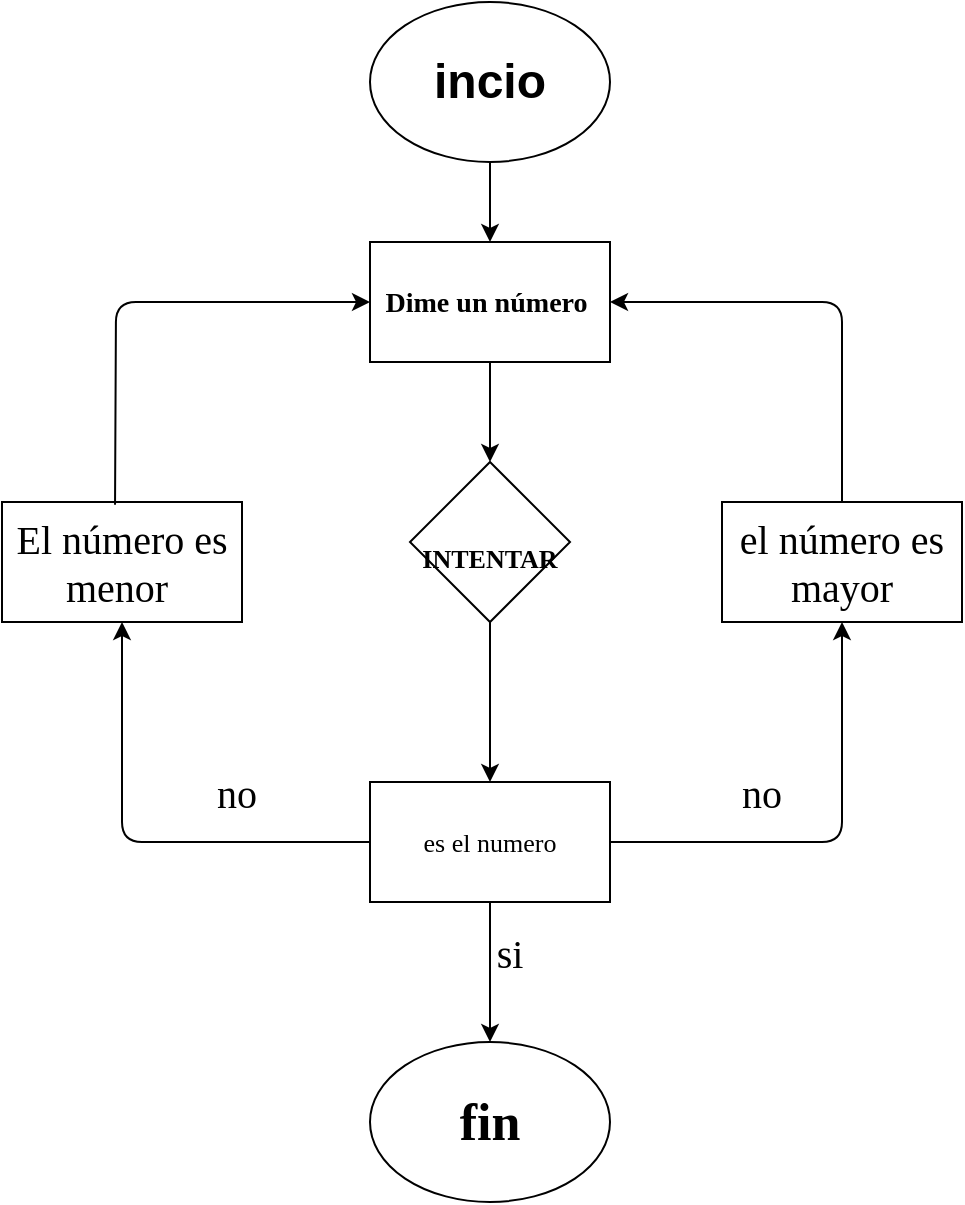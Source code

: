 <mxfile>
    <diagram id="mAsqVW4lwKB6qHYA1FAS" name="第 1 页">
        <mxGraphModel dx="671" dy="463" grid="1" gridSize="10" guides="1" tooltips="1" connect="1" arrows="1" fold="1" page="1" pageScale="1" pageWidth="827" pageHeight="1169" math="0" shadow="0">
            <root>
                <mxCell id="0"/>
                <mxCell id="1" parent="0"/>
                <mxCell id="2" value="&lt;h1&gt;incio&lt;/h1&gt;" style="ellipse;whiteSpace=wrap;html=1;align=center;" vertex="1" parent="1">
                    <mxGeometry x="354" y="40" width="120" height="80" as="geometry"/>
                </mxCell>
                <mxCell id="3" value="" style="endArrow=classic;html=1;exitX=0.5;exitY=1;exitDx=0;exitDy=0;" edge="1" parent="1" source="2">
                    <mxGeometry width="50" height="50" relative="1" as="geometry">
                        <mxPoint x="370" y="170" as="sourcePoint"/>
                        <mxPoint x="414" y="160" as="targetPoint"/>
                        <Array as="points"/>
                    </mxGeometry>
                </mxCell>
                <mxCell id="5" value="&lt;h3&gt;&lt;font face=&quot;Times New Roman&quot;&gt;Dime un número&amp;nbsp;&lt;/font&gt;&lt;/h3&gt;" style="rounded=0;whiteSpace=wrap;html=1;" vertex="1" parent="1">
                    <mxGeometry x="354" y="160" width="120" height="60" as="geometry"/>
                </mxCell>
                <mxCell id="6" value="&lt;h6&gt;&lt;font style=&quot;font-size: 13px&quot;&gt;INTENTAR&lt;/font&gt;&lt;/h6&gt;" style="rhombus;whiteSpace=wrap;html=1;fontFamily=Times New Roman;fontSize=60;" vertex="1" parent="1">
                    <mxGeometry x="374" y="270" width="80" height="80" as="geometry"/>
                </mxCell>
                <mxCell id="7" value="" style="endArrow=classic;html=1;fontFamily=Times New Roman;fontSize=60;exitX=0.5;exitY=1;exitDx=0;exitDy=0;" edge="1" parent="1" source="5" target="6">
                    <mxGeometry width="50" height="50" relative="1" as="geometry">
                        <mxPoint x="410" y="270" as="sourcePoint"/>
                        <mxPoint x="460" y="220" as="targetPoint"/>
                    </mxGeometry>
                </mxCell>
                <mxCell id="8" value="" style="endArrow=classic;html=1;fontFamily=Times New Roman;fontSize=60;exitX=0.5;exitY=1;exitDx=0;exitDy=0;" edge="1" parent="1" source="6" target="10">
                    <mxGeometry width="50" height="50" relative="1" as="geometry">
                        <mxPoint x="390" y="440" as="sourcePoint"/>
                        <mxPoint x="410" y="430" as="targetPoint"/>
                    </mxGeometry>
                </mxCell>
                <mxCell id="10" value="es el numero" style="rounded=0;whiteSpace=wrap;html=1;fontFamily=Times New Roman;fontSize=13;horizontal=1;verticalAlign=middle;" vertex="1" parent="1">
                    <mxGeometry x="354" y="430" width="120" height="60" as="geometry"/>
                </mxCell>
                <mxCell id="11" value="" style="endArrow=classic;html=1;fontFamily=Times New Roman;fontSize=13;exitX=0;exitY=0.5;exitDx=0;exitDy=0;" edge="1" parent="1" source="10" target="17">
                    <mxGeometry width="50" height="50" relative="1" as="geometry">
                        <mxPoint x="280" y="490" as="sourcePoint"/>
                        <mxPoint x="210" y="350" as="targetPoint"/>
                        <Array as="points">
                            <mxPoint x="230" y="460"/>
                        </Array>
                    </mxGeometry>
                </mxCell>
                <mxCell id="12" value="no&amp;nbsp;" style="text;html=1;strokeColor=none;fillColor=none;align=center;verticalAlign=middle;whiteSpace=wrap;rounded=0;fontFamily=Times New Roman;fontSize=20;" vertex="1" parent="1">
                    <mxGeometry x="260" y="420" width="60" height="30" as="geometry"/>
                </mxCell>
                <mxCell id="13" value="" style="endArrow=classic;html=1;fontFamily=Times New Roman;fontSize=13;exitX=0.5;exitY=1;exitDx=0;exitDy=0;" edge="1" parent="1" source="10" target="14">
                    <mxGeometry width="50" height="50" relative="1" as="geometry">
                        <mxPoint x="390" y="540" as="sourcePoint"/>
                        <mxPoint x="414" y="560" as="targetPoint"/>
                    </mxGeometry>
                </mxCell>
                <mxCell id="14" value="&lt;h1&gt;fin&lt;/h1&gt;" style="ellipse;whiteSpace=wrap;html=1;fontFamily=Times New Roman;fontSize=13;" vertex="1" parent="1">
                    <mxGeometry x="354" y="560" width="120" height="80" as="geometry"/>
                </mxCell>
                <mxCell id="15" value="si" style="text;html=1;strokeColor=none;fillColor=none;align=center;verticalAlign=middle;whiteSpace=wrap;rounded=0;fontFamily=Times New Roman;fontSize=20;" vertex="1" parent="1">
                    <mxGeometry x="394" y="500" width="60" height="30" as="geometry"/>
                </mxCell>
                <mxCell id="16" value="" style="endArrow=classic;html=1;fontFamily=Times New Roman;fontSize=20;exitX=1;exitY=0.5;exitDx=0;exitDy=0;entryX=0.5;entryY=1;entryDx=0;entryDy=0;" edge="1" parent="1" source="10" target="18">
                    <mxGeometry width="50" height="50" relative="1" as="geometry">
                        <mxPoint x="490" y="480" as="sourcePoint"/>
                        <mxPoint x="590" y="360" as="targetPoint"/>
                        <Array as="points">
                            <mxPoint x="590" y="460"/>
                        </Array>
                    </mxGeometry>
                </mxCell>
                <mxCell id="17" value="El número es menor&amp;nbsp;" style="rounded=0;whiteSpace=wrap;html=1;fontFamily=Times New Roman;fontSize=20;" vertex="1" parent="1">
                    <mxGeometry x="170" y="290" width="120" height="60" as="geometry"/>
                </mxCell>
                <mxCell id="18" value="el número es mayor" style="rounded=0;whiteSpace=wrap;html=1;fontFamily=Times New Roman;fontSize=20;" vertex="1" parent="1">
                    <mxGeometry x="530" y="290" width="120" height="60" as="geometry"/>
                </mxCell>
                <mxCell id="19" value="" style="endArrow=classic;html=1;fontFamily=Times New Roman;fontSize=20;entryX=0;entryY=0.5;entryDx=0;entryDy=0;exitX=0.471;exitY=0.023;exitDx=0;exitDy=0;exitPerimeter=0;" edge="1" parent="1" source="17" target="5">
                    <mxGeometry width="50" height="50" relative="1" as="geometry">
                        <mxPoint x="200" y="240" as="sourcePoint"/>
                        <mxPoint x="250" y="190" as="targetPoint"/>
                        <Array as="points">
                            <mxPoint x="227" y="190"/>
                        </Array>
                    </mxGeometry>
                </mxCell>
                <mxCell id="20" value="" style="endArrow=classic;html=1;fontFamily=Times New Roman;fontSize=20;exitX=0.5;exitY=0;exitDx=0;exitDy=0;entryX=1;entryY=0.5;entryDx=0;entryDy=0;" edge="1" parent="1" source="18" target="5">
                    <mxGeometry width="50" height="50" relative="1" as="geometry">
                        <mxPoint x="570" y="290" as="sourcePoint"/>
                        <mxPoint x="620" y="240" as="targetPoint"/>
                        <Array as="points">
                            <mxPoint x="590" y="190"/>
                        </Array>
                    </mxGeometry>
                </mxCell>
                <mxCell id="21" value="no" style="text;html=1;strokeColor=none;fillColor=none;align=center;verticalAlign=middle;whiteSpace=wrap;rounded=0;fontFamily=Times New Roman;fontSize=20;" vertex="1" parent="1">
                    <mxGeometry x="520" y="420" width="60" height="30" as="geometry"/>
                </mxCell>
            </root>
        </mxGraphModel>
    </diagram>
</mxfile>